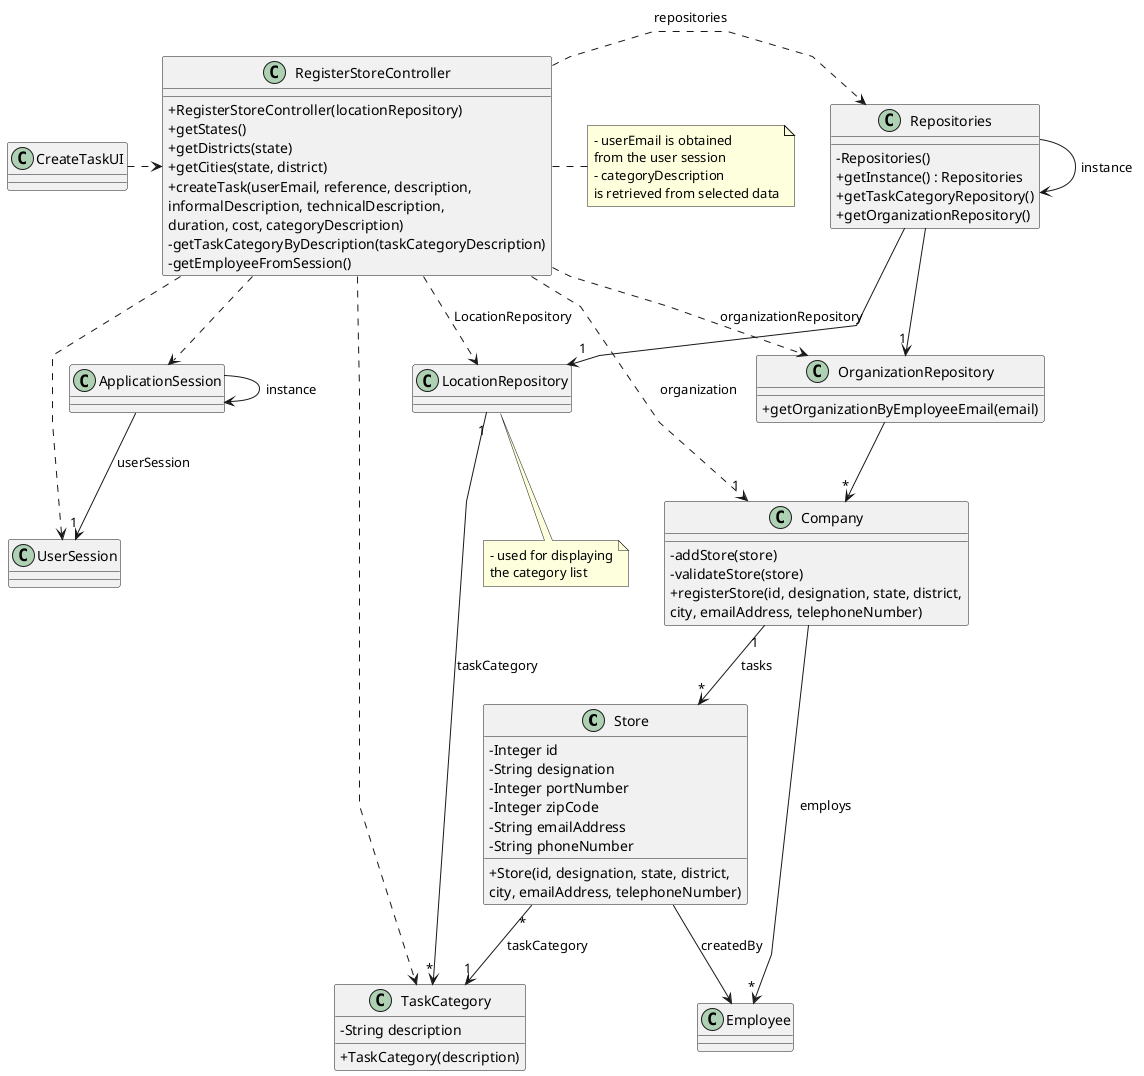 @startuml
'skinparam monochrome true
skinparam packageStyle rectangle
skinparam shadowing false
skinparam linetype polyline
'skinparam linetype orto

skinparam classAttributeIconSize 0

'left to right direction


class Store {
    - Integer id
    - String designation
    - Integer portNumber
    - Integer zipCode
    - String emailAddress
    - String phoneNumber

    + Store(id, designation, state, district,\ncity, emailAddress, telephoneNumber)
}

class TaskCategory {
    - String description

    + TaskCategory(description)
}

class Company {
    - addStore(store)
    - validateStore(store)
    + registerStore(id, designation, state, district,\ncity, emailAddress, telephoneNumber)

'  +saveStore(store)
}

class LocationRepository {
}

class OrganizationRepository {
    + getOrganizationByEmployeeEmail(email)
}

class Repositories {
    - Repositories()
    + getInstance() : Repositories
    + getTaskCategoryRepository()
    + getOrganizationRepository()
}

class RegisterStoreController {
    + RegisterStoreController(locationRepository)
    + getStates()
    + getDistricts(state)
    + getCities(state, district)
    + createTask(userEmail, reference, description,\ninformalDescription, technicalDescription,\nduration, cost, categoryDescription)
    - getTaskCategoryByDescription(taskCategoryDescription)
    - getEmployeeFromSession()
}

note right of RegisterStoreController
    - userEmail is obtained
    from the user session
    - categoryDescription
    is retrieved from selected data
end note

note bottom of LocationRepository
    - used for displaying
    the category list
end note

class CreateTaskUI {
}

Repositories -> Repositories : instance
ApplicationSession -> ApplicationSession : instance

CreateTaskUI .> RegisterStoreController

RegisterStoreController .> Repositories : repositories

Repositories -> "1" LocationRepository

RegisterStoreController ..> TaskCategory
RegisterStoreController ..> OrganizationRepository : organizationRepository
RegisterStoreController ..> LocationRepository : LocationRepository

Repositories --> "1" OrganizationRepository

OrganizationRepository --> "*" Company
ApplicationSession --> "1" UserSession : userSession

RegisterStoreController ..> "1" Company : organization
RegisterStoreController ..> ApplicationSession
RegisterStoreController ..> UserSession
Store "*" --> "1" TaskCategory : taskCategory
LocationRepository "1" --> "*" TaskCategory : taskCategory
Company "1" --> "*" Store : tasks
Store --> Employee : createdBy

Company --> "*" Employee : employs

@enduml